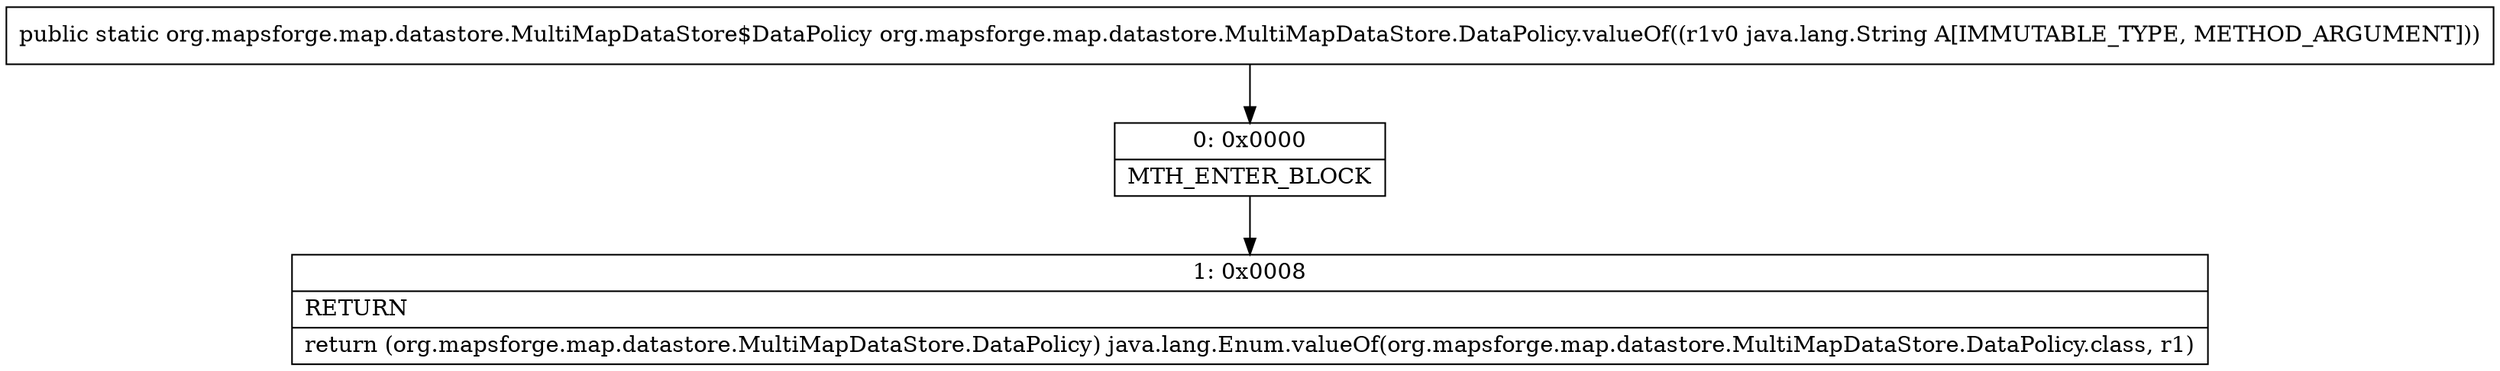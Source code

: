 digraph "CFG fororg.mapsforge.map.datastore.MultiMapDataStore.DataPolicy.valueOf(Ljava\/lang\/String;)Lorg\/mapsforge\/map\/datastore\/MultiMapDataStore$DataPolicy;" {
Node_0 [shape=record,label="{0\:\ 0x0000|MTH_ENTER_BLOCK\l}"];
Node_1 [shape=record,label="{1\:\ 0x0008|RETURN\l|return (org.mapsforge.map.datastore.MultiMapDataStore.DataPolicy) java.lang.Enum.valueOf(org.mapsforge.map.datastore.MultiMapDataStore.DataPolicy.class, r1)\l}"];
MethodNode[shape=record,label="{public static org.mapsforge.map.datastore.MultiMapDataStore$DataPolicy org.mapsforge.map.datastore.MultiMapDataStore.DataPolicy.valueOf((r1v0 java.lang.String A[IMMUTABLE_TYPE, METHOD_ARGUMENT])) }"];
MethodNode -> Node_0;
Node_0 -> Node_1;
}

